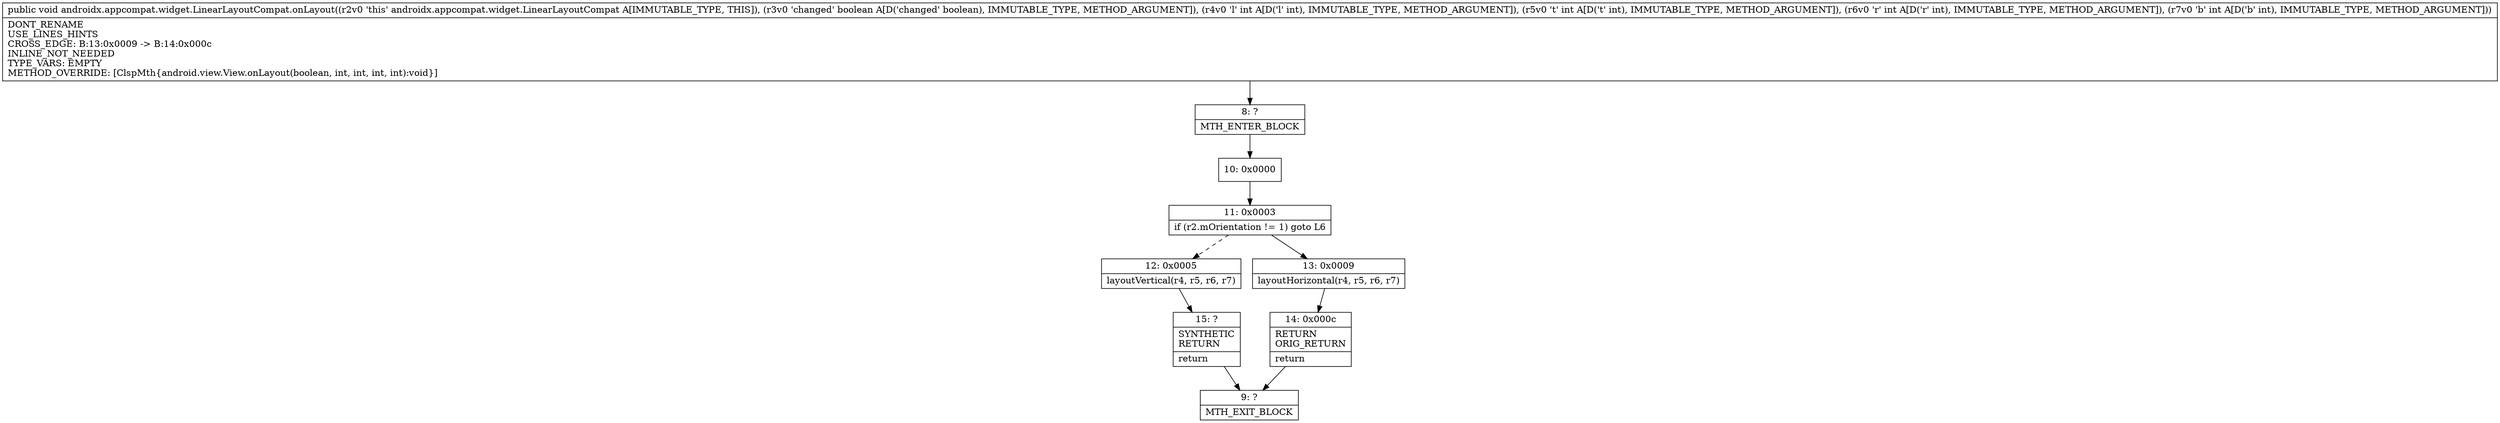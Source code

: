 digraph "CFG forandroidx.appcompat.widget.LinearLayoutCompat.onLayout(ZIIII)V" {
Node_8 [shape=record,label="{8\:\ ?|MTH_ENTER_BLOCK\l}"];
Node_10 [shape=record,label="{10\:\ 0x0000}"];
Node_11 [shape=record,label="{11\:\ 0x0003|if (r2.mOrientation != 1) goto L6\l}"];
Node_12 [shape=record,label="{12\:\ 0x0005|layoutVertical(r4, r5, r6, r7)\l}"];
Node_15 [shape=record,label="{15\:\ ?|SYNTHETIC\lRETURN\l|return\l}"];
Node_9 [shape=record,label="{9\:\ ?|MTH_EXIT_BLOCK\l}"];
Node_13 [shape=record,label="{13\:\ 0x0009|layoutHorizontal(r4, r5, r6, r7)\l}"];
Node_14 [shape=record,label="{14\:\ 0x000c|RETURN\lORIG_RETURN\l|return\l}"];
MethodNode[shape=record,label="{public void androidx.appcompat.widget.LinearLayoutCompat.onLayout((r2v0 'this' androidx.appcompat.widget.LinearLayoutCompat A[IMMUTABLE_TYPE, THIS]), (r3v0 'changed' boolean A[D('changed' boolean), IMMUTABLE_TYPE, METHOD_ARGUMENT]), (r4v0 'l' int A[D('l' int), IMMUTABLE_TYPE, METHOD_ARGUMENT]), (r5v0 't' int A[D('t' int), IMMUTABLE_TYPE, METHOD_ARGUMENT]), (r6v0 'r' int A[D('r' int), IMMUTABLE_TYPE, METHOD_ARGUMENT]), (r7v0 'b' int A[D('b' int), IMMUTABLE_TYPE, METHOD_ARGUMENT]))  | DONT_RENAME\lUSE_LINES_HINTS\lCROSS_EDGE: B:13:0x0009 \-\> B:14:0x000c\lINLINE_NOT_NEEDED\lTYPE_VARS: EMPTY\lMETHOD_OVERRIDE: [ClspMth\{android.view.View.onLayout(boolean, int, int, int, int):void\}]\l}"];
MethodNode -> Node_8;Node_8 -> Node_10;
Node_10 -> Node_11;
Node_11 -> Node_12[style=dashed];
Node_11 -> Node_13;
Node_12 -> Node_15;
Node_15 -> Node_9;
Node_13 -> Node_14;
Node_14 -> Node_9;
}

